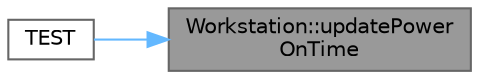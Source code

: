 digraph "Workstation::updatePowerOnTime"
{
 // LATEX_PDF_SIZE
  bgcolor="transparent";
  edge [fontname=Helvetica,fontsize=10,labelfontname=Helvetica,labelfontsize=10];
  node [fontname=Helvetica,fontsize=10,shape=box,height=0.2,width=0.4];
  rankdir="RL";
  Node1 [id="Node000001",label="Workstation::updatePower\lOnTime",height=0.2,width=0.4,color="gray40", fillcolor="grey60", style="filled", fontcolor="black",tooltip="Обновляет время последнего включения."];
  Node1 -> Node2 [id="edge1_Node000001_Node000002",dir="back",color="steelblue1",style="solid",tooltip=" "];
  Node2 [id="Node000002",label="TEST",height=0.2,width=0.4,color="grey40", fillcolor="white", style="filled",URL="$group__workstation__printer__tests.html#ga85e995d8b430fead2002982781237612",tooltip=" "];
}

